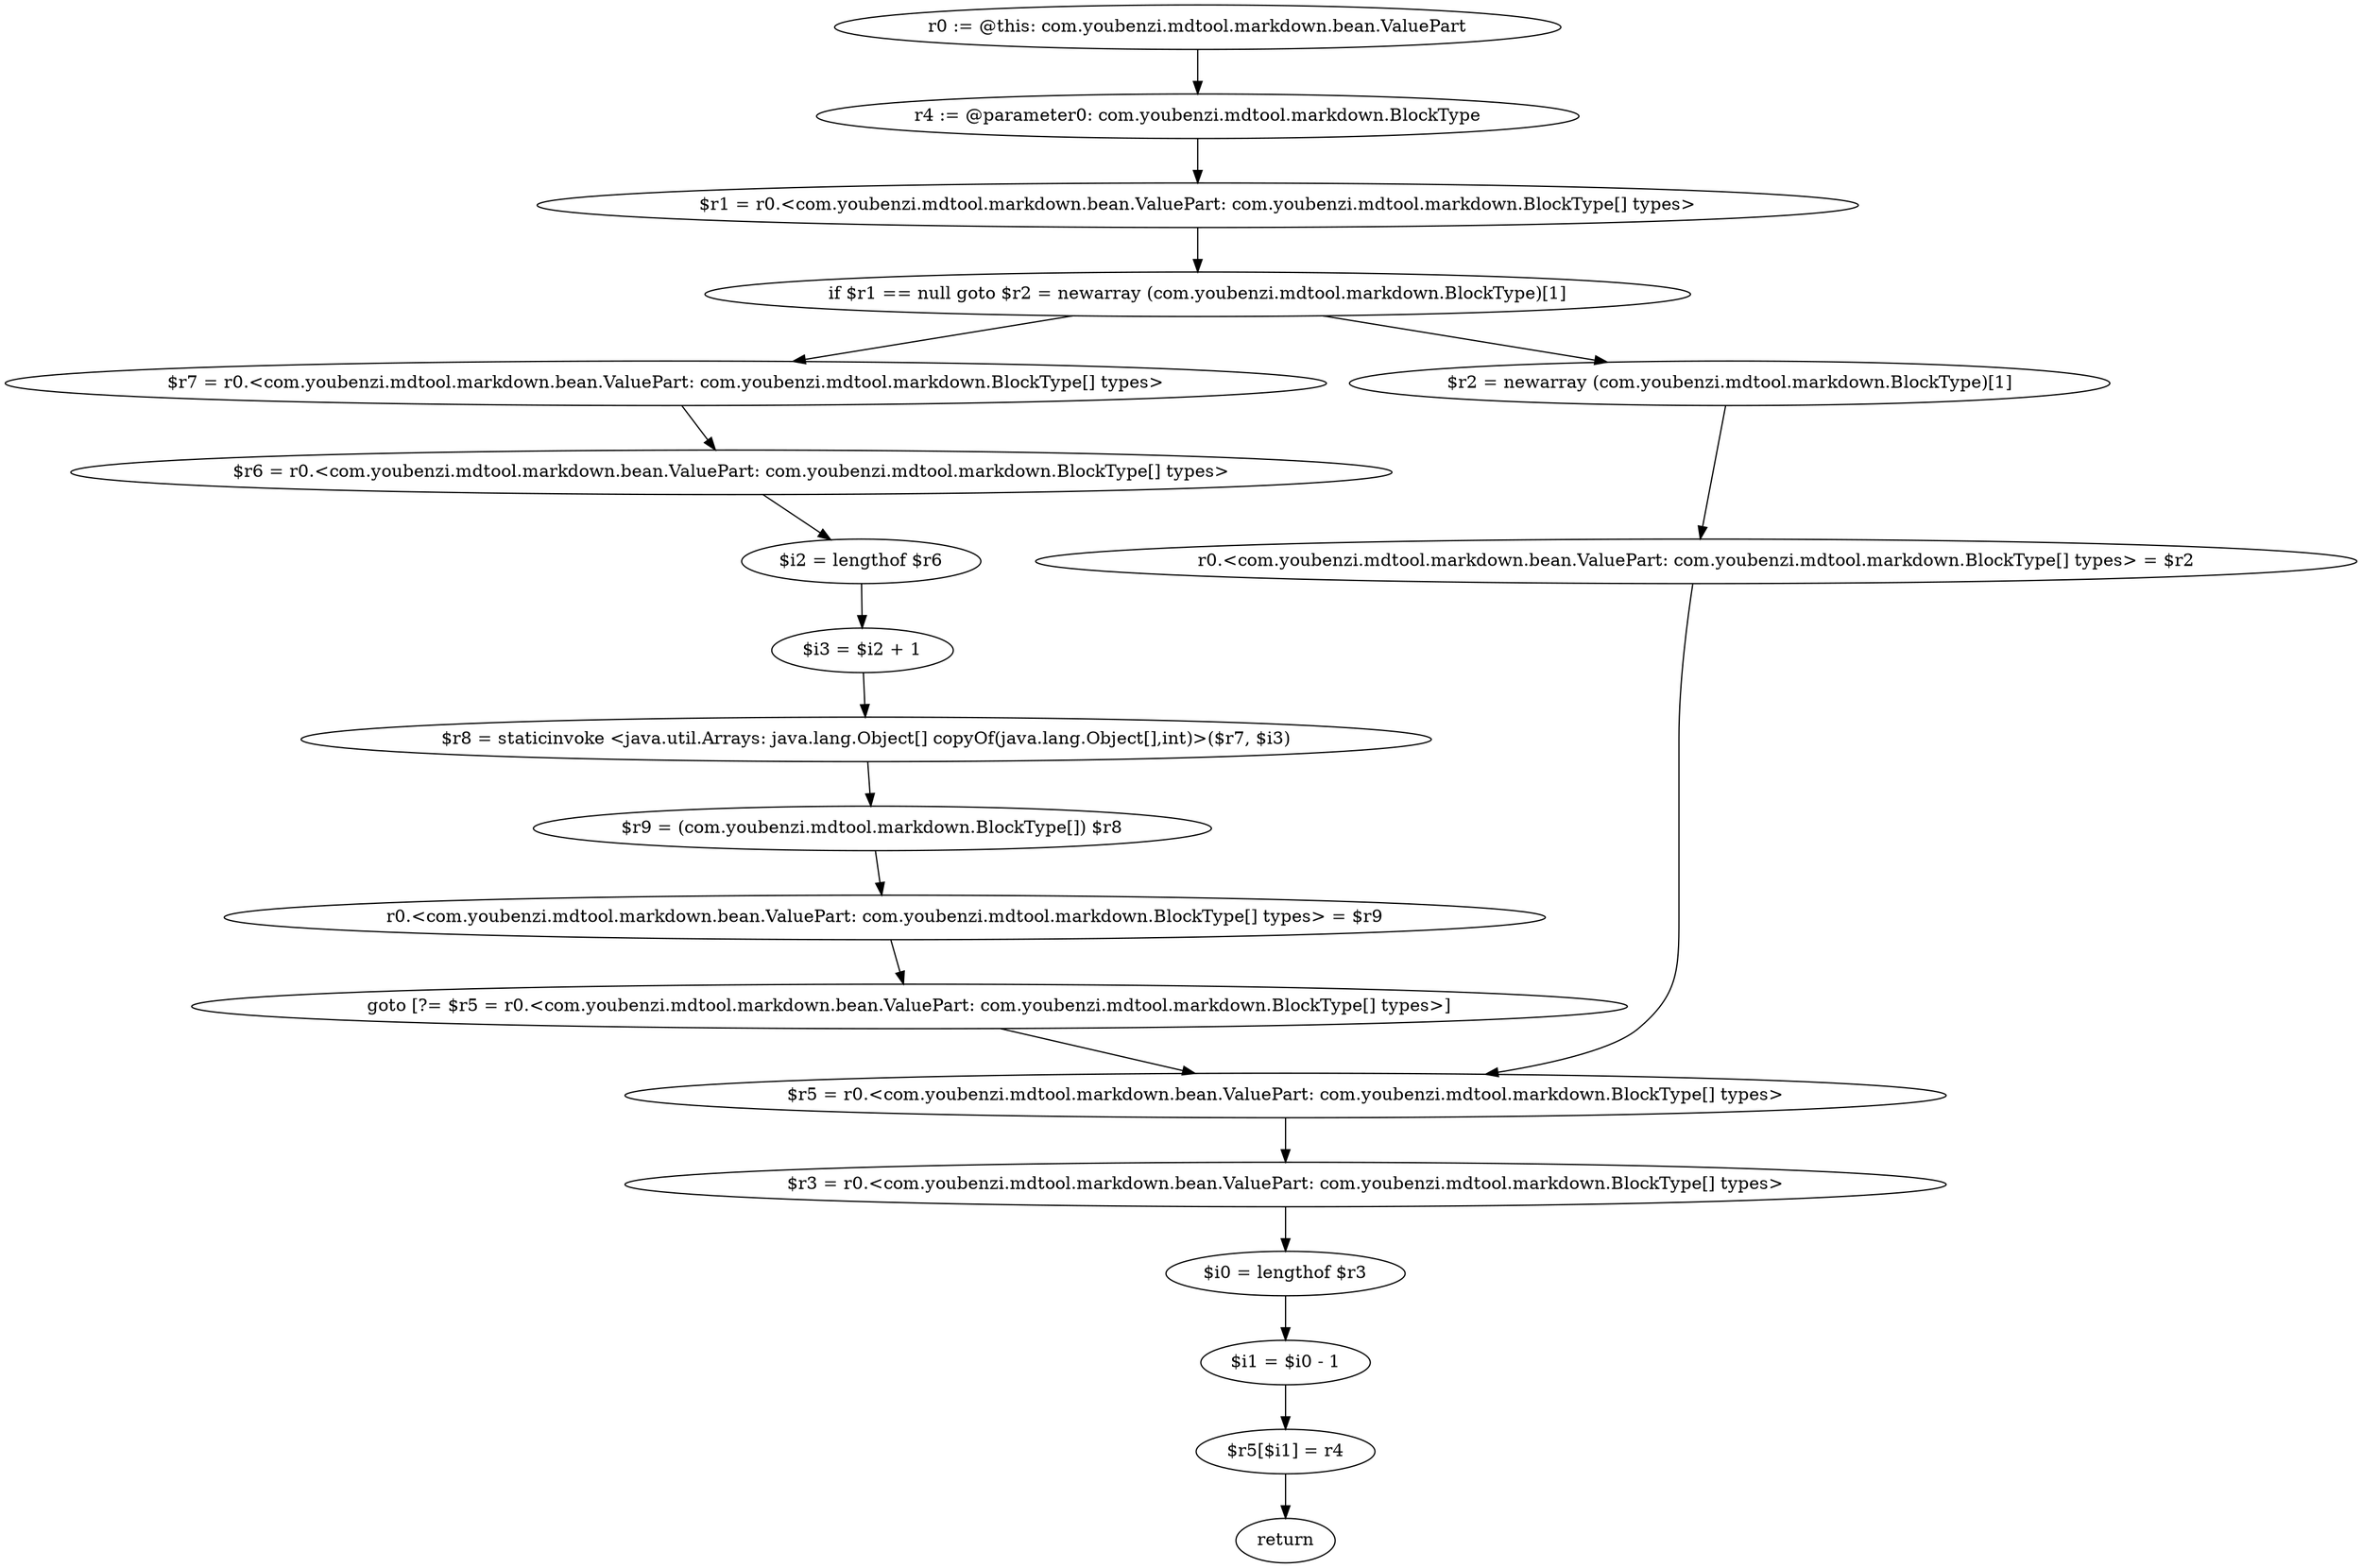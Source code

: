 digraph "unitGraph" {
    "r0 := @this: com.youbenzi.mdtool.markdown.bean.ValuePart"
    "r4 := @parameter0: com.youbenzi.mdtool.markdown.BlockType"
    "$r1 = r0.<com.youbenzi.mdtool.markdown.bean.ValuePart: com.youbenzi.mdtool.markdown.BlockType[] types>"
    "if $r1 == null goto $r2 = newarray (com.youbenzi.mdtool.markdown.BlockType)[1]"
    "$r7 = r0.<com.youbenzi.mdtool.markdown.bean.ValuePart: com.youbenzi.mdtool.markdown.BlockType[] types>"
    "$r6 = r0.<com.youbenzi.mdtool.markdown.bean.ValuePart: com.youbenzi.mdtool.markdown.BlockType[] types>"
    "$i2 = lengthof $r6"
    "$i3 = $i2 + 1"
    "$r8 = staticinvoke <java.util.Arrays: java.lang.Object[] copyOf(java.lang.Object[],int)>($r7, $i3)"
    "$r9 = (com.youbenzi.mdtool.markdown.BlockType[]) $r8"
    "r0.<com.youbenzi.mdtool.markdown.bean.ValuePart: com.youbenzi.mdtool.markdown.BlockType[] types> = $r9"
    "goto [?= $r5 = r0.<com.youbenzi.mdtool.markdown.bean.ValuePart: com.youbenzi.mdtool.markdown.BlockType[] types>]"
    "$r2 = newarray (com.youbenzi.mdtool.markdown.BlockType)[1]"
    "r0.<com.youbenzi.mdtool.markdown.bean.ValuePart: com.youbenzi.mdtool.markdown.BlockType[] types> = $r2"
    "$r5 = r0.<com.youbenzi.mdtool.markdown.bean.ValuePart: com.youbenzi.mdtool.markdown.BlockType[] types>"
    "$r3 = r0.<com.youbenzi.mdtool.markdown.bean.ValuePart: com.youbenzi.mdtool.markdown.BlockType[] types>"
    "$i0 = lengthof $r3"
    "$i1 = $i0 - 1"
    "$r5[$i1] = r4"
    "return"
    "r0 := @this: com.youbenzi.mdtool.markdown.bean.ValuePart"->"r4 := @parameter0: com.youbenzi.mdtool.markdown.BlockType";
    "r4 := @parameter0: com.youbenzi.mdtool.markdown.BlockType"->"$r1 = r0.<com.youbenzi.mdtool.markdown.bean.ValuePart: com.youbenzi.mdtool.markdown.BlockType[] types>";
    "$r1 = r0.<com.youbenzi.mdtool.markdown.bean.ValuePart: com.youbenzi.mdtool.markdown.BlockType[] types>"->"if $r1 == null goto $r2 = newarray (com.youbenzi.mdtool.markdown.BlockType)[1]";
    "if $r1 == null goto $r2 = newarray (com.youbenzi.mdtool.markdown.BlockType)[1]"->"$r7 = r0.<com.youbenzi.mdtool.markdown.bean.ValuePart: com.youbenzi.mdtool.markdown.BlockType[] types>";
    "if $r1 == null goto $r2 = newarray (com.youbenzi.mdtool.markdown.BlockType)[1]"->"$r2 = newarray (com.youbenzi.mdtool.markdown.BlockType)[1]";
    "$r7 = r0.<com.youbenzi.mdtool.markdown.bean.ValuePart: com.youbenzi.mdtool.markdown.BlockType[] types>"->"$r6 = r0.<com.youbenzi.mdtool.markdown.bean.ValuePart: com.youbenzi.mdtool.markdown.BlockType[] types>";
    "$r6 = r0.<com.youbenzi.mdtool.markdown.bean.ValuePart: com.youbenzi.mdtool.markdown.BlockType[] types>"->"$i2 = lengthof $r6";
    "$i2 = lengthof $r6"->"$i3 = $i2 + 1";
    "$i3 = $i2 + 1"->"$r8 = staticinvoke <java.util.Arrays: java.lang.Object[] copyOf(java.lang.Object[],int)>($r7, $i3)";
    "$r8 = staticinvoke <java.util.Arrays: java.lang.Object[] copyOf(java.lang.Object[],int)>($r7, $i3)"->"$r9 = (com.youbenzi.mdtool.markdown.BlockType[]) $r8";
    "$r9 = (com.youbenzi.mdtool.markdown.BlockType[]) $r8"->"r0.<com.youbenzi.mdtool.markdown.bean.ValuePart: com.youbenzi.mdtool.markdown.BlockType[] types> = $r9";
    "r0.<com.youbenzi.mdtool.markdown.bean.ValuePart: com.youbenzi.mdtool.markdown.BlockType[] types> = $r9"->"goto [?= $r5 = r0.<com.youbenzi.mdtool.markdown.bean.ValuePart: com.youbenzi.mdtool.markdown.BlockType[] types>]";
    "goto [?= $r5 = r0.<com.youbenzi.mdtool.markdown.bean.ValuePart: com.youbenzi.mdtool.markdown.BlockType[] types>]"->"$r5 = r0.<com.youbenzi.mdtool.markdown.bean.ValuePart: com.youbenzi.mdtool.markdown.BlockType[] types>";
    "$r2 = newarray (com.youbenzi.mdtool.markdown.BlockType)[1]"->"r0.<com.youbenzi.mdtool.markdown.bean.ValuePart: com.youbenzi.mdtool.markdown.BlockType[] types> = $r2";
    "r0.<com.youbenzi.mdtool.markdown.bean.ValuePart: com.youbenzi.mdtool.markdown.BlockType[] types> = $r2"->"$r5 = r0.<com.youbenzi.mdtool.markdown.bean.ValuePart: com.youbenzi.mdtool.markdown.BlockType[] types>";
    "$r5 = r0.<com.youbenzi.mdtool.markdown.bean.ValuePart: com.youbenzi.mdtool.markdown.BlockType[] types>"->"$r3 = r0.<com.youbenzi.mdtool.markdown.bean.ValuePart: com.youbenzi.mdtool.markdown.BlockType[] types>";
    "$r3 = r0.<com.youbenzi.mdtool.markdown.bean.ValuePart: com.youbenzi.mdtool.markdown.BlockType[] types>"->"$i0 = lengthof $r3";
    "$i0 = lengthof $r3"->"$i1 = $i0 - 1";
    "$i1 = $i0 - 1"->"$r5[$i1] = r4";
    "$r5[$i1] = r4"->"return";
}
